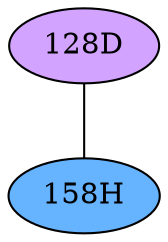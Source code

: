 // The Round Table
graph {
	"128D" [fillcolor="#D3A4FF" style=radial]
	"158H" [fillcolor="#66B3FF" style=radial]
	"128D" -- "158H" [penwidth=1]
}
